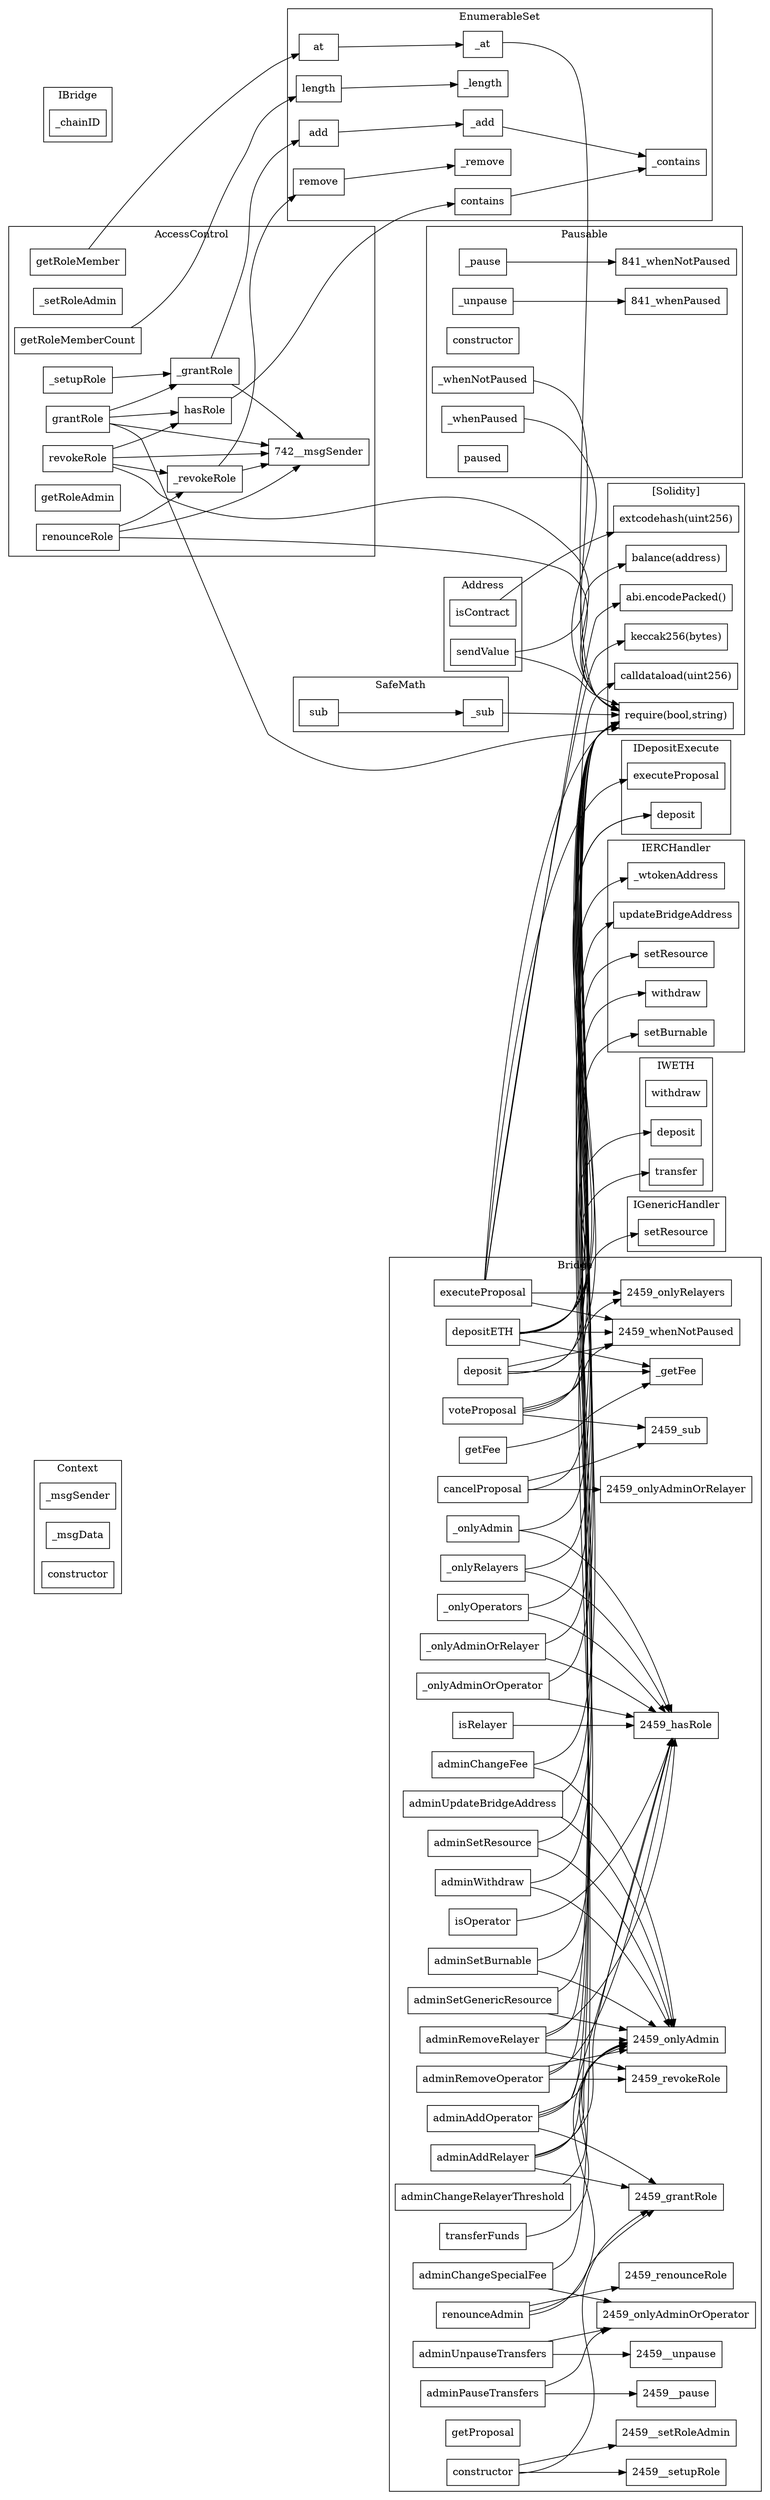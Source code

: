 strict digraph {
rankdir="LR"
node [shape=box]
subgraph cluster_482_Context {
label = "Context"
"482__msgSender" [label="_msgSender"]
"482__msgData" [label="_msgData"]
"482_constructor" [label="constructor"]
}subgraph cluster_742_AccessControl {
label = "AccessControl"
"742__setupRole" [label="_setupRole"]
"742__setRoleAdmin" [label="_setRoleAdmin"]
"742_getRoleMember" [label="getRoleMember"]
"742__grantRole" [label="_grantRole"]
"742__revokeRole" [label="_revokeRole"]
"742_getRoleMemberCount" [label="getRoleMemberCount"]
"742_grantRole" [label="grantRole"]
"742_renounceRole" [label="renounceRole"]
"742_getRoleAdmin" [label="getRoleAdmin"]
"742_revokeRole" [label="revokeRole"]
"742_hasRole" [label="hasRole"]
"742_renounceRole" -> "742__revokeRole"
"742_renounceRole" -> "742__msgSender"
"742_grantRole" -> "742_hasRole"
"742_revokeRole" -> "742__msgSender"
"742_grantRole" -> "742__grantRole"
"742_revokeRole" -> "742__revokeRole"
"742__grantRole" -> "742__msgSender"
"742__setupRole" -> "742__grantRole"
"742__revokeRole" -> "742__msgSender"
"742_grantRole" -> "742__msgSender"
"742_revokeRole" -> "742_hasRole"
}subgraph cluster_841_Pausable {
label = "Pausable"
"841__pause" [label="_pause"]
"841__whenPaused" [label="_whenPaused"]
"841_constructor" [label="constructor"]
"841__unpause" [label="_unpause"]
"841__whenNotPaused" [label="_whenNotPaused"]
"841_paused" [label="paused"]
"841__unpause" -> "841_whenPaused"
"841__pause" -> "841_whenNotPaused"
}subgraph cluster_457_Address {
label = "Address"
"457_isContract" [label="isContract"]
"457_sendValue" [label="sendValue"]
}subgraph cluster_395_EnumerableSet {
label = "EnumerableSet"
"395_length" [label="length"]
"395__add" [label="_add"]
"395__remove" [label="_remove"]
"395__length" [label="_length"]
"395_add" [label="add"]
"395__at" [label="_at"]
"395_remove" [label="remove"]
"395_at" [label="at"]
"395_contains" [label="contains"]
"395__contains" [label="_contains"]
"395_add" -> "395__add"
"395_length" -> "395__length"
"395__add" -> "395__contains"
"395_at" -> "395__at"
"395_contains" -> "395__contains"
"395_remove" -> "395__remove"
}subgraph cluster_973_IGenericHandler {
label = "IGenericHandler"
"973_setResource" [label="setResource"]
}subgraph cluster_912_IDepositExecute {
label = "IDepositExecute"
"912_executeProposal" [label="executeProposal"]
"912_deposit" [label="deposit"]
}subgraph cluster_920_IBridge {
label = "IBridge"
"920__chainID" [label="_chainID"]
}subgraph cluster_888_SafeMath {
label = "SafeMath"
"888__sub" [label="_sub"]
"888_sub" [label="sub"]
"888_sub" -> "888__sub"
}subgraph cluster_2459_Bridge {
label = "Bridge"
"2459__onlyRelayers" [label="_onlyRelayers"]
"2459_adminRemoveRelayer" [label="adminRemoveRelayer"]
"2459__onlyOperators" [label="_onlyOperators"]
"2459_renounceAdmin" [label="renounceAdmin"]
"2459_cancelProposal" [label="cancelProposal"]
"2459_adminAddOperator" [label="adminAddOperator"]
"2459_adminChangeSpecialFee" [label="adminChangeSpecialFee"]
"2459_depositETH" [label="depositETH"]
"2459_deposit" [label="deposit"]
"2459_adminSetBurnable" [label="adminSetBurnable"]
"2459_getFee" [label="getFee"]
"2459_executeProposal" [label="executeProposal"]
"2459_adminChangeRelayerThreshold" [label="adminChangeRelayerThreshold"]
"2459_adminWithdraw" [label="adminWithdraw"]
"2459__onlyAdminOrRelayer" [label="_onlyAdminOrRelayer"]
"2459_adminChangeFee" [label="adminChangeFee"]
"2459_adminRemoveOperator" [label="adminRemoveOperator"]
"2459__getFee" [label="_getFee"]
"2459__onlyAdminOrOperator" [label="_onlyAdminOrOperator"]
"2459_adminUnpauseTransfers" [label="adminUnpauseTransfers"]
"2459_isRelayer" [label="isRelayer"]
"2459_voteProposal" [label="voteProposal"]
"2459_transferFunds" [label="transferFunds"]
"2459_adminPauseTransfers" [label="adminPauseTransfers"]
"2459_adminUpdateBridgeAddress" [label="adminUpdateBridgeAddress"]
"2459_adminSetResource" [label="adminSetResource"]
"2459_isOperator" [label="isOperator"]
"2459_adminSetGenericResource" [label="adminSetGenericResource"]
"2459_adminAddRelayer" [label="adminAddRelayer"]
"2459_constructor" [label="constructor"]
"2459_getProposal" [label="getProposal"]
"2459__onlyAdmin" [label="_onlyAdmin"]
"2459_adminAddOperator" -> "2459_onlyAdmin"
"2459_renounceAdmin" -> "2459_renounceRole"
"2459__onlyAdmin" -> "2459_hasRole"
"2459_voteProposal" -> "2459_sub"
"2459_deposit" -> "2459__getFee"
"2459_constructor" -> "2459__setupRole"
"2459_adminSetBurnable" -> "2459_onlyAdmin"
"2459_adminRemoveOperator" -> "2459_revokeRole"
"2459_adminRemoveOperator" -> "2459_onlyAdmin"
"2459_constructor" -> "2459_grantRole"
"2459_depositETH" -> "2459_whenNotPaused"
"2459_adminRemoveRelayer" -> "2459_hasRole"
"2459__onlyRelayers" -> "2459_hasRole"
"2459_renounceAdmin" -> "2459_grantRole"
"2459_getFee" -> "2459__getFee"
"2459__onlyOperators" -> "2459_hasRole"
"2459_isOperator" -> "2459_hasRole"
"2459_adminAddOperator" -> "2459_hasRole"
"2459__onlyAdminOrOperator" -> "2459_hasRole"
"2459_isRelayer" -> "2459_hasRole"
"2459_adminWithdraw" -> "2459_onlyAdmin"
"2459_depositETH" -> "2459__getFee"
"2459_cancelProposal" -> "2459_sub"
"2459_adminPauseTransfers" -> "2459__pause"
"2459_adminUnpauseTransfers" -> "2459_onlyAdminOrOperator"
"2459_adminChangeRelayerThreshold" -> "2459_onlyAdmin"
"2459_adminRemoveRelayer" -> "2459_revokeRole"
"2459_adminRemoveOperator" -> "2459_hasRole"
"2459_adminChangeSpecialFee" -> "2459_onlyAdminOrOperator"
"2459_adminAddOperator" -> "2459_grantRole"
"2459_adminSetResource" -> "2459_onlyAdmin"
"2459_deposit" -> "2459_whenNotPaused"
"2459_adminAddRelayer" -> "2459_hasRole"
"2459_adminRemoveRelayer" -> "2459_onlyAdmin"
"2459_adminAddRelayer" -> "2459_onlyAdmin"
"2459_adminUnpauseTransfers" -> "2459__unpause"
"2459_adminAddRelayer" -> "2459_grantRole"
"2459_adminSetGenericResource" -> "2459_onlyAdmin"
"2459_executeProposal" -> "2459_whenNotPaused"
"2459_voteProposal" -> "2459_onlyRelayers"
"2459_adminChangeFee" -> "2459_onlyAdmin"
"2459_cancelProposal" -> "2459_onlyAdminOrRelayer"
"2459_executeProposal" -> "2459_onlyRelayers"
"2459__onlyAdminOrRelayer" -> "2459_hasRole"
"2459_transferFunds" -> "2459_onlyAdmin"
"2459_adminUpdateBridgeAddress" -> "2459_onlyAdmin"
"2459_constructor" -> "2459__setRoleAdmin"
"2459_renounceAdmin" -> "2459_onlyAdmin"
"2459_adminPauseTransfers" -> "2459_onlyAdminOrOperator"
"2459_voteProposal" -> "2459_whenNotPaused"
}subgraph cluster_957_IERCHandler {
label = "IERCHandler"
"957__wtokenAddress" [label="_wtokenAddress"]
"957_withdraw" [label="withdraw"]
"957_updateBridgeAddress" [label="updateBridgeAddress"]
"957_setBurnable" [label="setBurnable"]
"957_setResource" [label="setResource"]
}subgraph cluster_991_IWETH {
label = "IWETH"
"991_withdraw" [label="withdraw"]
"991_deposit" [label="deposit"]
"991_transfer" [label="transfer"]
}subgraph cluster_solidity {
label = "[Solidity]"
"balance(address)" 
"calldataload(uint256)" 
"keccak256(bytes)" 
"require(bool,string)" 
"extcodehash(uint256)" 
"abi.encodePacked()" 
"2459__onlyAdmin" -> "require(bool,string)"
"2459__onlyAdminOrRelayer" -> "require(bool,string)"
"457_sendValue" -> "balance(address)"
"742_grantRole" -> "require(bool,string)"
"742_renounceRole" -> "require(bool,string)"
"2459_voteProposal" -> "require(bool,string)"
"457_isContract" -> "extcodehash(uint256)"
"888__sub" -> "require(bool,string)"
"2459_adminRemoveOperator" -> "require(bool,string)"
"2459_adminRemoveRelayer" -> "require(bool,string)"
"742_revokeRole" -> "require(bool,string)"
"2459_deposit" -> "require(bool,string)"
"2459_adminChangeFee" -> "require(bool,string)"
"457_sendValue" -> "require(bool,string)"
"2459__onlyRelayers" -> "require(bool,string)"
"2459_executeProposal" -> "abi.encodePacked()"
"2459_adminAddRelayer" -> "require(bool,string)"
"841__whenNotPaused" -> "require(bool,string)"
"2459_adminChangeSpecialFee" -> "require(bool,string)"
"2459_cancelProposal" -> "require(bool,string)"
"2459_executeProposal" -> "require(bool,string)"
"2459_executeProposal" -> "keccak256(bytes)"
"2459_adminAddOperator" -> "require(bool,string)"
"2459_depositETH" -> "calldataload(uint256)"
"395__at" -> "require(bool,string)"
"2459__onlyOperators" -> "require(bool,string)"
"2459__onlyAdminOrOperator" -> "require(bool,string)"
"841__whenPaused" -> "require(bool,string)"
"2459_depositETH" -> "require(bool,string)"
}"2459_adminSetResource" -> "957_setResource"
"2459_adminWithdraw" -> "957_withdraw"
"2459_depositETH" -> "991_transfer"
"2459_deposit" -> "912_deposit"
"2459_depositETH" -> "957__wtokenAddress"
"742_getRoleMember" -> "395_at"
"742__grantRole" -> "395_add"
"2459_adminUpdateBridgeAddress" -> "957_updateBridgeAddress"
"2459_depositETH" -> "991_deposit"
"742__revokeRole" -> "395_remove"
"2459_adminSetBurnable" -> "957_setBurnable"
"2459_depositETH" -> "912_deposit"
"2459_executeProposal" -> "912_executeProposal"
"2459_adminSetGenericResource" -> "973_setResource"
"742_getRoleMemberCount" -> "395_length"
"742_hasRole" -> "395_contains"
}